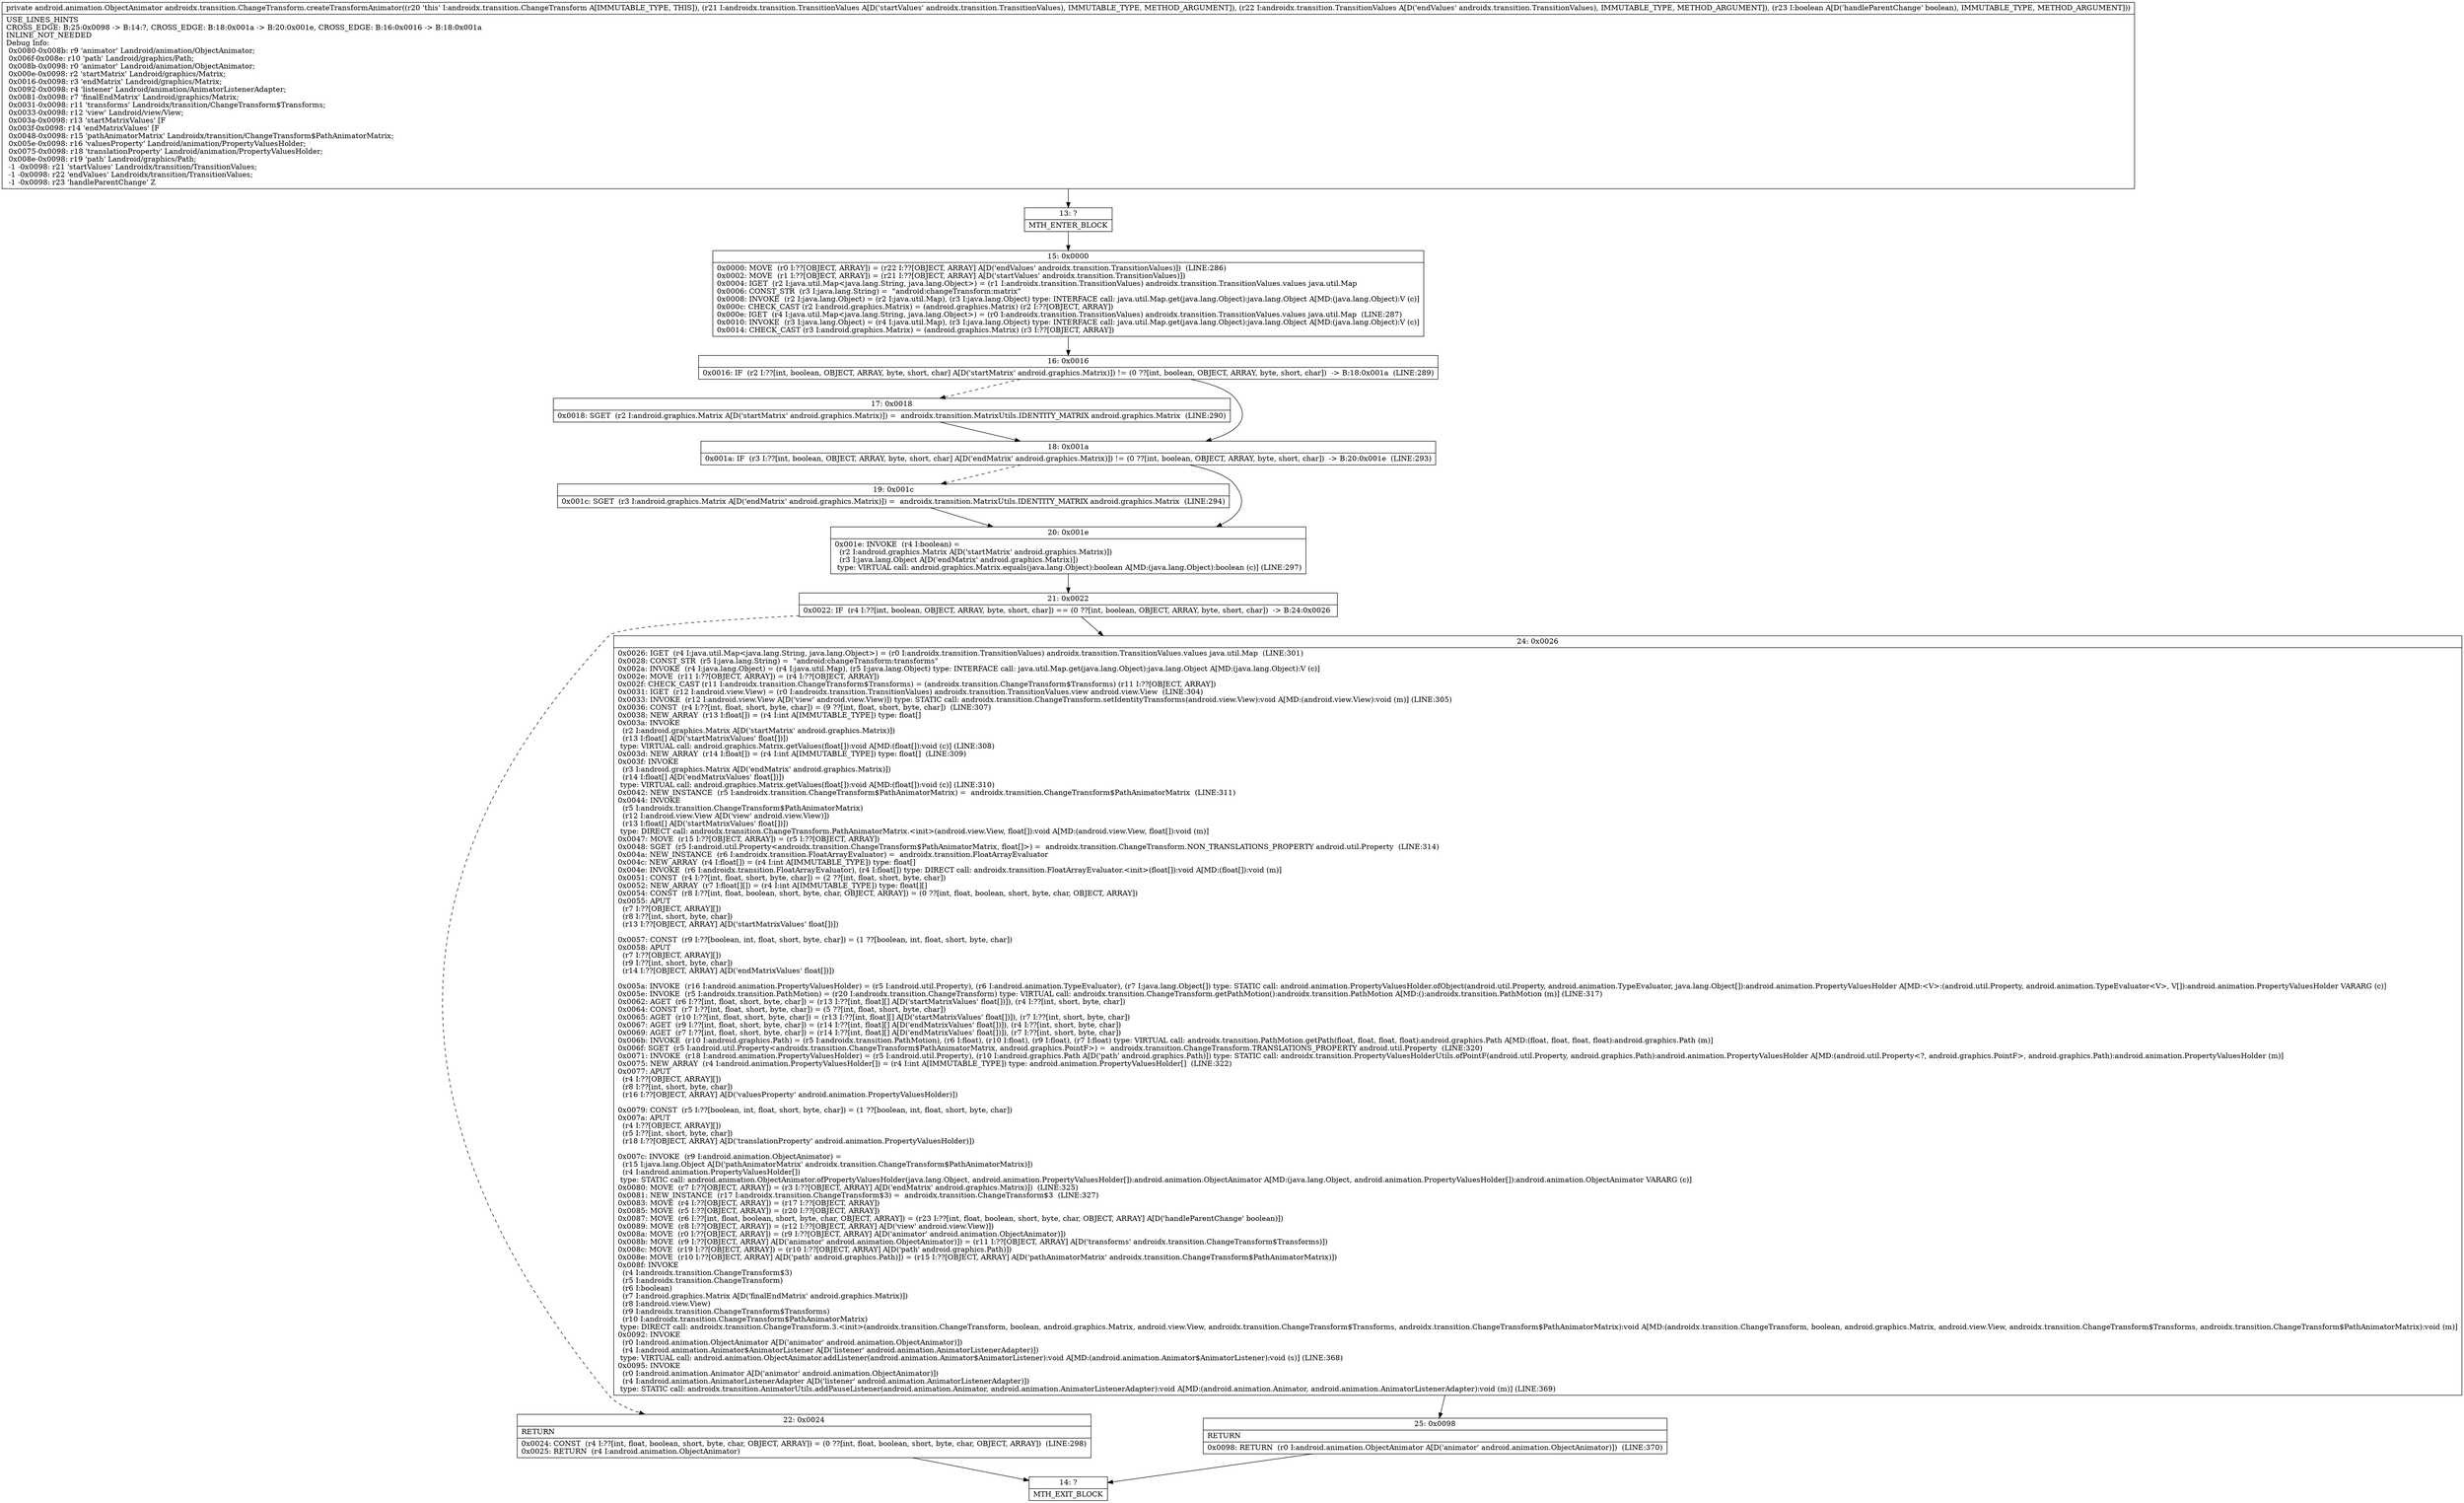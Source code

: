 digraph "CFG forandroidx.transition.ChangeTransform.createTransformAnimator(Landroidx\/transition\/TransitionValues;Landroidx\/transition\/TransitionValues;Z)Landroid\/animation\/ObjectAnimator;" {
Node_13 [shape=record,label="{13\:\ ?|MTH_ENTER_BLOCK\l}"];
Node_15 [shape=record,label="{15\:\ 0x0000|0x0000: MOVE  (r0 I:??[OBJECT, ARRAY]) = (r22 I:??[OBJECT, ARRAY] A[D('endValues' androidx.transition.TransitionValues)])  (LINE:286)\l0x0002: MOVE  (r1 I:??[OBJECT, ARRAY]) = (r21 I:??[OBJECT, ARRAY] A[D('startValues' androidx.transition.TransitionValues)]) \l0x0004: IGET  (r2 I:java.util.Map\<java.lang.String, java.lang.Object\>) = (r1 I:androidx.transition.TransitionValues) androidx.transition.TransitionValues.values java.util.Map \l0x0006: CONST_STR  (r3 I:java.lang.String) =  \"android:changeTransform:matrix\" \l0x0008: INVOKE  (r2 I:java.lang.Object) = (r2 I:java.util.Map), (r3 I:java.lang.Object) type: INTERFACE call: java.util.Map.get(java.lang.Object):java.lang.Object A[MD:(java.lang.Object):V (c)]\l0x000c: CHECK_CAST (r2 I:android.graphics.Matrix) = (android.graphics.Matrix) (r2 I:??[OBJECT, ARRAY]) \l0x000e: IGET  (r4 I:java.util.Map\<java.lang.String, java.lang.Object\>) = (r0 I:androidx.transition.TransitionValues) androidx.transition.TransitionValues.values java.util.Map  (LINE:287)\l0x0010: INVOKE  (r3 I:java.lang.Object) = (r4 I:java.util.Map), (r3 I:java.lang.Object) type: INTERFACE call: java.util.Map.get(java.lang.Object):java.lang.Object A[MD:(java.lang.Object):V (c)]\l0x0014: CHECK_CAST (r3 I:android.graphics.Matrix) = (android.graphics.Matrix) (r3 I:??[OBJECT, ARRAY]) \l}"];
Node_16 [shape=record,label="{16\:\ 0x0016|0x0016: IF  (r2 I:??[int, boolean, OBJECT, ARRAY, byte, short, char] A[D('startMatrix' android.graphics.Matrix)]) != (0 ??[int, boolean, OBJECT, ARRAY, byte, short, char])  \-\> B:18:0x001a  (LINE:289)\l}"];
Node_17 [shape=record,label="{17\:\ 0x0018|0x0018: SGET  (r2 I:android.graphics.Matrix A[D('startMatrix' android.graphics.Matrix)]) =  androidx.transition.MatrixUtils.IDENTITY_MATRIX android.graphics.Matrix  (LINE:290)\l}"];
Node_18 [shape=record,label="{18\:\ 0x001a|0x001a: IF  (r3 I:??[int, boolean, OBJECT, ARRAY, byte, short, char] A[D('endMatrix' android.graphics.Matrix)]) != (0 ??[int, boolean, OBJECT, ARRAY, byte, short, char])  \-\> B:20:0x001e  (LINE:293)\l}"];
Node_19 [shape=record,label="{19\:\ 0x001c|0x001c: SGET  (r3 I:android.graphics.Matrix A[D('endMatrix' android.graphics.Matrix)]) =  androidx.transition.MatrixUtils.IDENTITY_MATRIX android.graphics.Matrix  (LINE:294)\l}"];
Node_20 [shape=record,label="{20\:\ 0x001e|0x001e: INVOKE  (r4 I:boolean) = \l  (r2 I:android.graphics.Matrix A[D('startMatrix' android.graphics.Matrix)])\l  (r3 I:java.lang.Object A[D('endMatrix' android.graphics.Matrix)])\l type: VIRTUAL call: android.graphics.Matrix.equals(java.lang.Object):boolean A[MD:(java.lang.Object):boolean (c)] (LINE:297)\l}"];
Node_21 [shape=record,label="{21\:\ 0x0022|0x0022: IF  (r4 I:??[int, boolean, OBJECT, ARRAY, byte, short, char]) == (0 ??[int, boolean, OBJECT, ARRAY, byte, short, char])  \-\> B:24:0x0026 \l}"];
Node_22 [shape=record,label="{22\:\ 0x0024|RETURN\l|0x0024: CONST  (r4 I:??[int, float, boolean, short, byte, char, OBJECT, ARRAY]) = (0 ??[int, float, boolean, short, byte, char, OBJECT, ARRAY])  (LINE:298)\l0x0025: RETURN  (r4 I:android.animation.ObjectAnimator) \l}"];
Node_14 [shape=record,label="{14\:\ ?|MTH_EXIT_BLOCK\l}"];
Node_24 [shape=record,label="{24\:\ 0x0026|0x0026: IGET  (r4 I:java.util.Map\<java.lang.String, java.lang.Object\>) = (r0 I:androidx.transition.TransitionValues) androidx.transition.TransitionValues.values java.util.Map  (LINE:301)\l0x0028: CONST_STR  (r5 I:java.lang.String) =  \"android:changeTransform:transforms\" \l0x002a: INVOKE  (r4 I:java.lang.Object) = (r4 I:java.util.Map), (r5 I:java.lang.Object) type: INTERFACE call: java.util.Map.get(java.lang.Object):java.lang.Object A[MD:(java.lang.Object):V (c)]\l0x002e: MOVE  (r11 I:??[OBJECT, ARRAY]) = (r4 I:??[OBJECT, ARRAY]) \l0x002f: CHECK_CAST (r11 I:androidx.transition.ChangeTransform$Transforms) = (androidx.transition.ChangeTransform$Transforms) (r11 I:??[OBJECT, ARRAY]) \l0x0031: IGET  (r12 I:android.view.View) = (r0 I:androidx.transition.TransitionValues) androidx.transition.TransitionValues.view android.view.View  (LINE:304)\l0x0033: INVOKE  (r12 I:android.view.View A[D('view' android.view.View)]) type: STATIC call: androidx.transition.ChangeTransform.setIdentityTransforms(android.view.View):void A[MD:(android.view.View):void (m)] (LINE:305)\l0x0036: CONST  (r4 I:??[int, float, short, byte, char]) = (9 ??[int, float, short, byte, char])  (LINE:307)\l0x0038: NEW_ARRAY  (r13 I:float[]) = (r4 I:int A[IMMUTABLE_TYPE]) type: float[] \l0x003a: INVOKE  \l  (r2 I:android.graphics.Matrix A[D('startMatrix' android.graphics.Matrix)])\l  (r13 I:float[] A[D('startMatrixValues' float[])])\l type: VIRTUAL call: android.graphics.Matrix.getValues(float[]):void A[MD:(float[]):void (c)] (LINE:308)\l0x003d: NEW_ARRAY  (r14 I:float[]) = (r4 I:int A[IMMUTABLE_TYPE]) type: float[]  (LINE:309)\l0x003f: INVOKE  \l  (r3 I:android.graphics.Matrix A[D('endMatrix' android.graphics.Matrix)])\l  (r14 I:float[] A[D('endMatrixValues' float[])])\l type: VIRTUAL call: android.graphics.Matrix.getValues(float[]):void A[MD:(float[]):void (c)] (LINE:310)\l0x0042: NEW_INSTANCE  (r5 I:androidx.transition.ChangeTransform$PathAnimatorMatrix) =  androidx.transition.ChangeTransform$PathAnimatorMatrix  (LINE:311)\l0x0044: INVOKE  \l  (r5 I:androidx.transition.ChangeTransform$PathAnimatorMatrix)\l  (r12 I:android.view.View A[D('view' android.view.View)])\l  (r13 I:float[] A[D('startMatrixValues' float[])])\l type: DIRECT call: androidx.transition.ChangeTransform.PathAnimatorMatrix.\<init\>(android.view.View, float[]):void A[MD:(android.view.View, float[]):void (m)]\l0x0047: MOVE  (r15 I:??[OBJECT, ARRAY]) = (r5 I:??[OBJECT, ARRAY]) \l0x0048: SGET  (r5 I:android.util.Property\<androidx.transition.ChangeTransform$PathAnimatorMatrix, float[]\>) =  androidx.transition.ChangeTransform.NON_TRANSLATIONS_PROPERTY android.util.Property  (LINE:314)\l0x004a: NEW_INSTANCE  (r6 I:androidx.transition.FloatArrayEvaluator) =  androidx.transition.FloatArrayEvaluator \l0x004c: NEW_ARRAY  (r4 I:float[]) = (r4 I:int A[IMMUTABLE_TYPE]) type: float[] \l0x004e: INVOKE  (r6 I:androidx.transition.FloatArrayEvaluator), (r4 I:float[]) type: DIRECT call: androidx.transition.FloatArrayEvaluator.\<init\>(float[]):void A[MD:(float[]):void (m)]\l0x0051: CONST  (r4 I:??[int, float, short, byte, char]) = (2 ??[int, float, short, byte, char]) \l0x0052: NEW_ARRAY  (r7 I:float[][]) = (r4 I:int A[IMMUTABLE_TYPE]) type: float[][] \l0x0054: CONST  (r8 I:??[int, float, boolean, short, byte, char, OBJECT, ARRAY]) = (0 ??[int, float, boolean, short, byte, char, OBJECT, ARRAY]) \l0x0055: APUT  \l  (r7 I:??[OBJECT, ARRAY][])\l  (r8 I:??[int, short, byte, char])\l  (r13 I:??[OBJECT, ARRAY] A[D('startMatrixValues' float[])])\l \l0x0057: CONST  (r9 I:??[boolean, int, float, short, byte, char]) = (1 ??[boolean, int, float, short, byte, char]) \l0x0058: APUT  \l  (r7 I:??[OBJECT, ARRAY][])\l  (r9 I:??[int, short, byte, char])\l  (r14 I:??[OBJECT, ARRAY] A[D('endMatrixValues' float[])])\l \l0x005a: INVOKE  (r16 I:android.animation.PropertyValuesHolder) = (r5 I:android.util.Property), (r6 I:android.animation.TypeEvaluator), (r7 I:java.lang.Object[]) type: STATIC call: android.animation.PropertyValuesHolder.ofObject(android.util.Property, android.animation.TypeEvaluator, java.lang.Object[]):android.animation.PropertyValuesHolder A[MD:\<V\>:(android.util.Property, android.animation.TypeEvaluator\<V\>, V[]):android.animation.PropertyValuesHolder VARARG (c)]\l0x005e: INVOKE  (r5 I:androidx.transition.PathMotion) = (r20 I:androidx.transition.ChangeTransform) type: VIRTUAL call: androidx.transition.ChangeTransform.getPathMotion():androidx.transition.PathMotion A[MD:():androidx.transition.PathMotion (m)] (LINE:317)\l0x0062: AGET  (r6 I:??[int, float, short, byte, char]) = (r13 I:??[int, float][] A[D('startMatrixValues' float[])]), (r4 I:??[int, short, byte, char]) \l0x0064: CONST  (r7 I:??[int, float, short, byte, char]) = (5 ??[int, float, short, byte, char]) \l0x0065: AGET  (r10 I:??[int, float, short, byte, char]) = (r13 I:??[int, float][] A[D('startMatrixValues' float[])]), (r7 I:??[int, short, byte, char]) \l0x0067: AGET  (r9 I:??[int, float, short, byte, char]) = (r14 I:??[int, float][] A[D('endMatrixValues' float[])]), (r4 I:??[int, short, byte, char]) \l0x0069: AGET  (r7 I:??[int, float, short, byte, char]) = (r14 I:??[int, float][] A[D('endMatrixValues' float[])]), (r7 I:??[int, short, byte, char]) \l0x006b: INVOKE  (r10 I:android.graphics.Path) = (r5 I:androidx.transition.PathMotion), (r6 I:float), (r10 I:float), (r9 I:float), (r7 I:float) type: VIRTUAL call: androidx.transition.PathMotion.getPath(float, float, float, float):android.graphics.Path A[MD:(float, float, float, float):android.graphics.Path (m)]\l0x006f: SGET  (r5 I:android.util.Property\<androidx.transition.ChangeTransform$PathAnimatorMatrix, android.graphics.PointF\>) =  androidx.transition.ChangeTransform.TRANSLATIONS_PROPERTY android.util.Property  (LINE:320)\l0x0071: INVOKE  (r18 I:android.animation.PropertyValuesHolder) = (r5 I:android.util.Property), (r10 I:android.graphics.Path A[D('path' android.graphics.Path)]) type: STATIC call: androidx.transition.PropertyValuesHolderUtils.ofPointF(android.util.Property, android.graphics.Path):android.animation.PropertyValuesHolder A[MD:(android.util.Property\<?, android.graphics.PointF\>, android.graphics.Path):android.animation.PropertyValuesHolder (m)]\l0x0075: NEW_ARRAY  (r4 I:android.animation.PropertyValuesHolder[]) = (r4 I:int A[IMMUTABLE_TYPE]) type: android.animation.PropertyValuesHolder[]  (LINE:322)\l0x0077: APUT  \l  (r4 I:??[OBJECT, ARRAY][])\l  (r8 I:??[int, short, byte, char])\l  (r16 I:??[OBJECT, ARRAY] A[D('valuesProperty' android.animation.PropertyValuesHolder)])\l \l0x0079: CONST  (r5 I:??[boolean, int, float, short, byte, char]) = (1 ??[boolean, int, float, short, byte, char]) \l0x007a: APUT  \l  (r4 I:??[OBJECT, ARRAY][])\l  (r5 I:??[int, short, byte, char])\l  (r18 I:??[OBJECT, ARRAY] A[D('translationProperty' android.animation.PropertyValuesHolder)])\l \l0x007c: INVOKE  (r9 I:android.animation.ObjectAnimator) = \l  (r15 I:java.lang.Object A[D('pathAnimatorMatrix' androidx.transition.ChangeTransform$PathAnimatorMatrix)])\l  (r4 I:android.animation.PropertyValuesHolder[])\l type: STATIC call: android.animation.ObjectAnimator.ofPropertyValuesHolder(java.lang.Object, android.animation.PropertyValuesHolder[]):android.animation.ObjectAnimator A[MD:(java.lang.Object, android.animation.PropertyValuesHolder[]):android.animation.ObjectAnimator VARARG (c)]\l0x0080: MOVE  (r7 I:??[OBJECT, ARRAY]) = (r3 I:??[OBJECT, ARRAY] A[D('endMatrix' android.graphics.Matrix)])  (LINE:325)\l0x0081: NEW_INSTANCE  (r17 I:androidx.transition.ChangeTransform$3) =  androidx.transition.ChangeTransform$3  (LINE:327)\l0x0083: MOVE  (r4 I:??[OBJECT, ARRAY]) = (r17 I:??[OBJECT, ARRAY]) \l0x0085: MOVE  (r5 I:??[OBJECT, ARRAY]) = (r20 I:??[OBJECT, ARRAY]) \l0x0087: MOVE  (r6 I:??[int, float, boolean, short, byte, char, OBJECT, ARRAY]) = (r23 I:??[int, float, boolean, short, byte, char, OBJECT, ARRAY] A[D('handleParentChange' boolean)]) \l0x0089: MOVE  (r8 I:??[OBJECT, ARRAY]) = (r12 I:??[OBJECT, ARRAY] A[D('view' android.view.View)]) \l0x008a: MOVE  (r0 I:??[OBJECT, ARRAY]) = (r9 I:??[OBJECT, ARRAY] A[D('animator' android.animation.ObjectAnimator)]) \l0x008b: MOVE  (r9 I:??[OBJECT, ARRAY] A[D('animator' android.animation.ObjectAnimator)]) = (r11 I:??[OBJECT, ARRAY] A[D('transforms' androidx.transition.ChangeTransform$Transforms)]) \l0x008c: MOVE  (r19 I:??[OBJECT, ARRAY]) = (r10 I:??[OBJECT, ARRAY] A[D('path' android.graphics.Path)]) \l0x008e: MOVE  (r10 I:??[OBJECT, ARRAY] A[D('path' android.graphics.Path)]) = (r15 I:??[OBJECT, ARRAY] A[D('pathAnimatorMatrix' androidx.transition.ChangeTransform$PathAnimatorMatrix)]) \l0x008f: INVOKE  \l  (r4 I:androidx.transition.ChangeTransform$3)\l  (r5 I:androidx.transition.ChangeTransform)\l  (r6 I:boolean)\l  (r7 I:android.graphics.Matrix A[D('finalEndMatrix' android.graphics.Matrix)])\l  (r8 I:android.view.View)\l  (r9 I:androidx.transition.ChangeTransform$Transforms)\l  (r10 I:androidx.transition.ChangeTransform$PathAnimatorMatrix)\l type: DIRECT call: androidx.transition.ChangeTransform.3.\<init\>(androidx.transition.ChangeTransform, boolean, android.graphics.Matrix, android.view.View, androidx.transition.ChangeTransform$Transforms, androidx.transition.ChangeTransform$PathAnimatorMatrix):void A[MD:(androidx.transition.ChangeTransform, boolean, android.graphics.Matrix, android.view.View, androidx.transition.ChangeTransform$Transforms, androidx.transition.ChangeTransform$PathAnimatorMatrix):void (m)]\l0x0092: INVOKE  \l  (r0 I:android.animation.ObjectAnimator A[D('animator' android.animation.ObjectAnimator)])\l  (r4 I:android.animation.Animator$AnimatorListener A[D('listener' android.animation.AnimatorListenerAdapter)])\l type: VIRTUAL call: android.animation.ObjectAnimator.addListener(android.animation.Animator$AnimatorListener):void A[MD:(android.animation.Animator$AnimatorListener):void (s)] (LINE:368)\l0x0095: INVOKE  \l  (r0 I:android.animation.Animator A[D('animator' android.animation.ObjectAnimator)])\l  (r4 I:android.animation.AnimatorListenerAdapter A[D('listener' android.animation.AnimatorListenerAdapter)])\l type: STATIC call: androidx.transition.AnimatorUtils.addPauseListener(android.animation.Animator, android.animation.AnimatorListenerAdapter):void A[MD:(android.animation.Animator, android.animation.AnimatorListenerAdapter):void (m)] (LINE:369)\l}"];
Node_25 [shape=record,label="{25\:\ 0x0098|RETURN\l|0x0098: RETURN  (r0 I:android.animation.ObjectAnimator A[D('animator' android.animation.ObjectAnimator)])  (LINE:370)\l}"];
MethodNode[shape=record,label="{private android.animation.ObjectAnimator androidx.transition.ChangeTransform.createTransformAnimator((r20 'this' I:androidx.transition.ChangeTransform A[IMMUTABLE_TYPE, THIS]), (r21 I:androidx.transition.TransitionValues A[D('startValues' androidx.transition.TransitionValues), IMMUTABLE_TYPE, METHOD_ARGUMENT]), (r22 I:androidx.transition.TransitionValues A[D('endValues' androidx.transition.TransitionValues), IMMUTABLE_TYPE, METHOD_ARGUMENT]), (r23 I:boolean A[D('handleParentChange' boolean), IMMUTABLE_TYPE, METHOD_ARGUMENT]))  | USE_LINES_HINTS\lCROSS_EDGE: B:25:0x0098 \-\> B:14:?, CROSS_EDGE: B:18:0x001a \-\> B:20:0x001e, CROSS_EDGE: B:16:0x0016 \-\> B:18:0x001a\lINLINE_NOT_NEEDED\lDebug Info:\l  0x0080\-0x008b: r9 'animator' Landroid\/animation\/ObjectAnimator;\l  0x006f\-0x008e: r10 'path' Landroid\/graphics\/Path;\l  0x008b\-0x0098: r0 'animator' Landroid\/animation\/ObjectAnimator;\l  0x000e\-0x0098: r2 'startMatrix' Landroid\/graphics\/Matrix;\l  0x0016\-0x0098: r3 'endMatrix' Landroid\/graphics\/Matrix;\l  0x0092\-0x0098: r4 'listener' Landroid\/animation\/AnimatorListenerAdapter;\l  0x0081\-0x0098: r7 'finalEndMatrix' Landroid\/graphics\/Matrix;\l  0x0031\-0x0098: r11 'transforms' Landroidx\/transition\/ChangeTransform$Transforms;\l  0x0033\-0x0098: r12 'view' Landroid\/view\/View;\l  0x003a\-0x0098: r13 'startMatrixValues' [F\l  0x003f\-0x0098: r14 'endMatrixValues' [F\l  0x0048\-0x0098: r15 'pathAnimatorMatrix' Landroidx\/transition\/ChangeTransform$PathAnimatorMatrix;\l  0x005e\-0x0098: r16 'valuesProperty' Landroid\/animation\/PropertyValuesHolder;\l  0x0075\-0x0098: r18 'translationProperty' Landroid\/animation\/PropertyValuesHolder;\l  0x008e\-0x0098: r19 'path' Landroid\/graphics\/Path;\l  \-1 \-0x0098: r21 'startValues' Landroidx\/transition\/TransitionValues;\l  \-1 \-0x0098: r22 'endValues' Landroidx\/transition\/TransitionValues;\l  \-1 \-0x0098: r23 'handleParentChange' Z\l}"];
MethodNode -> Node_13;Node_13 -> Node_15;
Node_15 -> Node_16;
Node_16 -> Node_17[style=dashed];
Node_16 -> Node_18;
Node_17 -> Node_18;
Node_18 -> Node_19[style=dashed];
Node_18 -> Node_20;
Node_19 -> Node_20;
Node_20 -> Node_21;
Node_21 -> Node_22[style=dashed];
Node_21 -> Node_24;
Node_22 -> Node_14;
Node_24 -> Node_25;
Node_25 -> Node_14;
}

